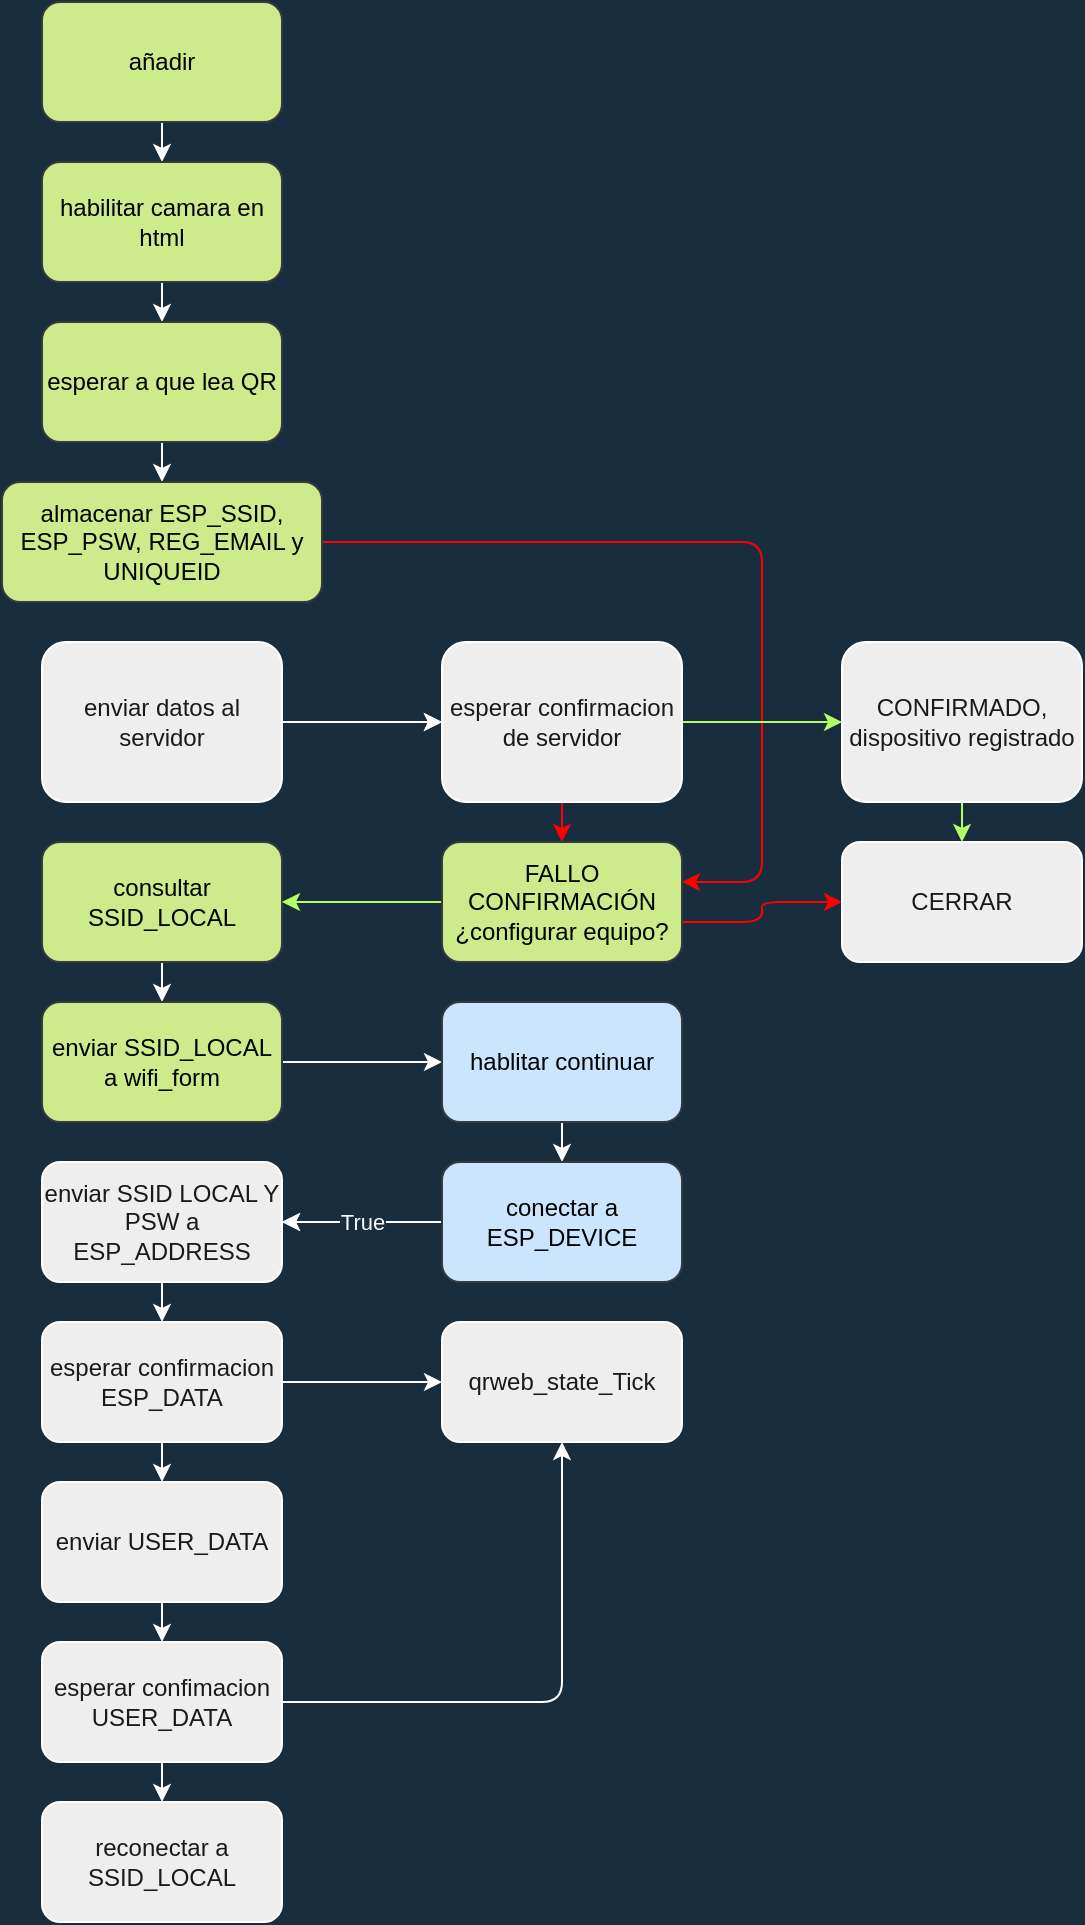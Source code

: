 <mxfile version="14.9.2" type="github">
  <diagram id="zksOzhmgCKHxx3TI2H-X" name="Page-1">
    <mxGraphModel dx="1314" dy="628" grid="1" gridSize="10" guides="1" tooltips="1" connect="1" arrows="1" fold="1" page="1" pageScale="1" pageWidth="850" pageHeight="1100" background="#182E3E" math="0" shadow="0">
      <root>
        <mxCell id="0" />
        <mxCell id="1" parent="0" />
        <mxCell id="tDVwCrI6mQzgKmQ2pOSk-4" value="" style="edgeStyle=orthogonalEdgeStyle;orthogonalLoop=1;jettySize=auto;html=1;labelBackgroundColor=#182E3E;strokeColor=#FFFFFF;fontColor=#FFFFFF;" parent="1" source="tDVwCrI6mQzgKmQ2pOSk-2" target="tDVwCrI6mQzgKmQ2pOSk-3" edge="1">
          <mxGeometry relative="1" as="geometry" />
        </mxCell>
        <mxCell id="tDVwCrI6mQzgKmQ2pOSk-2" value="añadir" style="whiteSpace=wrap;html=1;fillColor=#cdeb8b;strokeColor=#36393d;rounded=1;" parent="1" vertex="1">
          <mxGeometry x="280" y="90" width="120" height="60" as="geometry" />
        </mxCell>
        <mxCell id="tDVwCrI6mQzgKmQ2pOSk-6" value="" style="edgeStyle=orthogonalEdgeStyle;orthogonalLoop=1;jettySize=auto;html=1;labelBackgroundColor=#182E3E;strokeColor=#FFFFFF;fontColor=#FFFFFF;" parent="1" source="tDVwCrI6mQzgKmQ2pOSk-3" target="tDVwCrI6mQzgKmQ2pOSk-5" edge="1">
          <mxGeometry relative="1" as="geometry" />
        </mxCell>
        <mxCell id="tDVwCrI6mQzgKmQ2pOSk-3" value="habilitar camara en html" style="whiteSpace=wrap;html=1;fillColor=#cdeb8b;strokeColor=#36393d;rounded=1;" parent="1" vertex="1">
          <mxGeometry x="280" y="170" width="120" height="60" as="geometry" />
        </mxCell>
        <mxCell id="tDVwCrI6mQzgKmQ2pOSk-8" value="" style="edgeStyle=orthogonalEdgeStyle;orthogonalLoop=1;jettySize=auto;html=1;labelBackgroundColor=#182E3E;strokeColor=#FFFFFF;fontColor=#FFFFFF;" parent="1" source="tDVwCrI6mQzgKmQ2pOSk-5" edge="1">
          <mxGeometry relative="1" as="geometry">
            <mxPoint x="340" y="330" as="targetPoint" />
          </mxGeometry>
        </mxCell>
        <mxCell id="tDVwCrI6mQzgKmQ2pOSk-5" value="esperar a que lea QR" style="whiteSpace=wrap;html=1;fillColor=#cdeb8b;strokeColor=#36393d;rounded=1;" parent="1" vertex="1">
          <mxGeometry x="280" y="250" width="120" height="60" as="geometry" />
        </mxCell>
        <mxCell id="ki0dmFD49OT0H55pM4Ig-3" style="edgeStyle=orthogonalEdgeStyle;rounded=1;orthogonalLoop=1;jettySize=auto;html=1;fontColor=#FFFFFF;strokeColor=#FF0000;" parent="1" source="tDVwCrI6mQzgKmQ2pOSk-7" edge="1">
          <mxGeometry relative="1" as="geometry">
            <mxPoint x="600" y="530" as="targetPoint" />
            <Array as="points">
              <mxPoint x="640" y="360" />
              <mxPoint x="640" y="530" />
              <mxPoint x="600" y="530" />
            </Array>
          </mxGeometry>
        </mxCell>
        <mxCell id="tDVwCrI6mQzgKmQ2pOSk-7" value="almacenar ESP_SSID, ESP_PSW, REG_EMAIL y UNIQUEID" style="whiteSpace=wrap;html=1;fillColor=#cdeb8b;strokeColor=#36393d;rounded=1;" parent="1" vertex="1">
          <mxGeometry x="260" y="330" width="160" height="60" as="geometry" />
        </mxCell>
        <mxCell id="8aqmVkVe9-yHizB2PgtA-2" value="" style="edgeStyle=orthogonalEdgeStyle;orthogonalLoop=1;jettySize=auto;html=1;labelBackgroundColor=#182E3E;strokeColor=#FFFFFF;fontColor=#FFFFFF;" parent="1" source="tDVwCrI6mQzgKmQ2pOSk-9" target="8aqmVkVe9-yHizB2PgtA-1" edge="1">
          <mxGeometry relative="1" as="geometry" />
        </mxCell>
        <mxCell id="ki0dmFD49OT0H55pM4Ig-1" value="" style="edgeStyle=orthogonalEdgeStyle;rounded=1;orthogonalLoop=1;jettySize=auto;html=1;fontColor=#FFFFFF;strokeColor=#FFFFFF;" parent="1" source="tDVwCrI6mQzgKmQ2pOSk-9" target="8aqmVkVe9-yHizB2PgtA-1" edge="1">
          <mxGeometry relative="1" as="geometry" />
        </mxCell>
        <mxCell id="tDVwCrI6mQzgKmQ2pOSk-9" value="enviar datos al servidor" style="whiteSpace=wrap;html=1;fillColor=#EEEEEE;strokeColor=#FFFFFF;fontColor=#1A1A1A;rounded=1;" parent="1" vertex="1">
          <mxGeometry x="280" y="410" width="120" height="80" as="geometry" />
        </mxCell>
        <mxCell id="tDVwCrI6mQzgKmQ2pOSk-14" value="" style="edgeStyle=orthogonalEdgeStyle;orthogonalLoop=1;jettySize=auto;html=1;strokeColor=#FFFFFF;labelBackgroundColor=#182E3E;fontColor=#FFFFFF;" parent="1" source="tDVwCrI6mQzgKmQ2pOSk-11" target="tDVwCrI6mQzgKmQ2pOSk-13" edge="1">
          <mxGeometry relative="1" as="geometry" />
        </mxCell>
        <mxCell id="tDVwCrI6mQzgKmQ2pOSk-11" value="consultar SSID_LOCAL" style="whiteSpace=wrap;html=1;fillColor=#cdeb8b;strokeColor=#36393d;rounded=1;" parent="1" vertex="1">
          <mxGeometry x="280" y="510" width="120" height="60" as="geometry" />
        </mxCell>
        <mxCell id="8aqmVkVe9-yHizB2PgtA-23" value="" style="edgeStyle=orthogonalEdgeStyle;orthogonalLoop=1;jettySize=auto;html=1;labelBackgroundColor=#182E3E;strokeColor=#FFFFFF;fontColor=#FFFFFF;" parent="1" source="tDVwCrI6mQzgKmQ2pOSk-13" target="8aqmVkVe9-yHizB2PgtA-22" edge="1">
          <mxGeometry relative="1" as="geometry" />
        </mxCell>
        <mxCell id="tDVwCrI6mQzgKmQ2pOSk-13" value="enviar SSID_LOCAL a wifi_form" style="whiteSpace=wrap;html=1;fillColor=#cdeb8b;strokeColor=#36393d;rounded=1;" parent="1" vertex="1">
          <mxGeometry x="280" y="590" width="120" height="60" as="geometry" />
        </mxCell>
        <mxCell id="8aqmVkVe9-yHizB2PgtA-35" style="edgeStyle=orthogonalEdgeStyle;orthogonalLoop=1;jettySize=auto;html=1;labelBackgroundColor=#182E3E;strokeColor=#FFFFFF;fontColor=#FFFFFF;" parent="1" source="tDVwCrI6mQzgKmQ2pOSk-19" target="8aqmVkVe9-yHizB2PgtA-10" edge="1">
          <mxGeometry relative="1" as="geometry" />
        </mxCell>
        <mxCell id="tDVwCrI6mQzgKmQ2pOSk-19" value="enviar SSID LOCAL Y PSW a ESP_ADDRESS" style="whiteSpace=wrap;html=1;fillColor=#EEEEEE;strokeColor=#FFFFFF;fontColor=#1A1A1A;rounded=1;" parent="1" vertex="1">
          <mxGeometry x="280" y="670" width="120" height="60" as="geometry" />
        </mxCell>
        <mxCell id="EHgQNs9q6QfJzLf-Yto2-4" value="" style="edgeStyle=orthogonalEdgeStyle;orthogonalLoop=1;jettySize=auto;html=1;labelBackgroundColor=#182E3E;fontColor=#FFFFFF;strokeColor=#B3FF66;" parent="1" source="8aqmVkVe9-yHizB2PgtA-1" target="EHgQNs9q6QfJzLf-Yto2-3" edge="1">
          <mxGeometry relative="1" as="geometry" />
        </mxCell>
        <mxCell id="ki0dmFD49OT0H55pM4Ig-2" style="edgeStyle=orthogonalEdgeStyle;rounded=1;orthogonalLoop=1;jettySize=auto;html=1;entryX=0.5;entryY=0;entryDx=0;entryDy=0;fontColor=#FFFFFF;strokeColor=#FF0000;" parent="1" source="8aqmVkVe9-yHizB2PgtA-1" target="8aqmVkVe9-yHizB2PgtA-6" edge="1">
          <mxGeometry relative="1" as="geometry" />
        </mxCell>
        <mxCell id="8aqmVkVe9-yHizB2PgtA-1" value="esperar confirmacion de servidor" style="whiteSpace=wrap;html=1;fillColor=#EEEEEE;strokeColor=#FFFFFF;fontColor=#1A1A1A;rounded=1;" parent="1" vertex="1">
          <mxGeometry x="480" y="410" width="120" height="80" as="geometry" />
        </mxCell>
        <mxCell id="ki0dmFD49OT0H55pM4Ig-5" value="" style="edgeStyle=orthogonalEdgeStyle;rounded=1;orthogonalLoop=1;jettySize=auto;html=1;fontColor=#FFFFFF;strokeColor=#FF0000;entryX=0;entryY=0.5;entryDx=0;entryDy=0;" parent="1" source="8aqmVkVe9-yHizB2PgtA-6" target="ki0dmFD49OT0H55pM4Ig-4" edge="1">
          <mxGeometry relative="1" as="geometry">
            <Array as="points">
              <mxPoint x="640" y="550" />
              <mxPoint x="640" y="540" />
            </Array>
          </mxGeometry>
        </mxCell>
        <mxCell id="ki0dmFD49OT0H55pM4Ig-8" style="edgeStyle=orthogonalEdgeStyle;rounded=1;orthogonalLoop=1;jettySize=auto;html=1;exitX=0;exitY=0.5;exitDx=0;exitDy=0;entryX=1;entryY=0.5;entryDx=0;entryDy=0;fontColor=#FFFFFF;strokeColor=#B3FF66;" parent="1" source="8aqmVkVe9-yHizB2PgtA-6" target="tDVwCrI6mQzgKmQ2pOSk-11" edge="1">
          <mxGeometry relative="1" as="geometry" />
        </mxCell>
        <mxCell id="8aqmVkVe9-yHizB2PgtA-6" value="FALLO CONFIRMACIÓN&lt;br&gt;¿configurar equipo?" style="whiteSpace=wrap;html=1;fillColor=#cdeb8b;strokeColor=#36393d;rounded=1;" parent="1" vertex="1">
          <mxGeometry x="480" y="510" width="120" height="60" as="geometry" />
        </mxCell>
        <mxCell id="8aqmVkVe9-yHizB2PgtA-13" value="" style="edgeStyle=orthogonalEdgeStyle;orthogonalLoop=1;jettySize=auto;html=1;labelBackgroundColor=#182E3E;strokeColor=#FFFFFF;fontColor=#FFFFFF;" parent="1" source="8aqmVkVe9-yHizB2PgtA-10" target="8aqmVkVe9-yHizB2PgtA-12" edge="1">
          <mxGeometry relative="1" as="geometry" />
        </mxCell>
        <mxCell id="8aqmVkVe9-yHizB2PgtA-20" value="" style="edgeStyle=orthogonalEdgeStyle;orthogonalLoop=1;jettySize=auto;html=1;labelBackgroundColor=#182E3E;strokeColor=#FFFFFF;fontColor=#FFFFFF;" parent="1" source="8aqmVkVe9-yHizB2PgtA-10" target="8aqmVkVe9-yHizB2PgtA-19" edge="1">
          <mxGeometry relative="1" as="geometry" />
        </mxCell>
        <mxCell id="8aqmVkVe9-yHizB2PgtA-10" value="esperar confirmacion ESP_DATA" style="whiteSpace=wrap;html=1;fillColor=#EEEEEE;strokeColor=#FFFFFF;fontColor=#1A1A1A;rounded=1;" parent="1" vertex="1">
          <mxGeometry x="280" y="750" width="120" height="60" as="geometry" />
        </mxCell>
        <mxCell id="8aqmVkVe9-yHizB2PgtA-16" value="" style="edgeStyle=orthogonalEdgeStyle;orthogonalLoop=1;jettySize=auto;html=1;labelBackgroundColor=#182E3E;strokeColor=#FFFFFF;fontColor=#FFFFFF;" parent="1" source="8aqmVkVe9-yHizB2PgtA-12" target="8aqmVkVe9-yHizB2PgtA-15" edge="1">
          <mxGeometry relative="1" as="geometry" />
        </mxCell>
        <mxCell id="8aqmVkVe9-yHizB2PgtA-12" value="enviar USER_DATA" style="whiteSpace=wrap;html=1;fillColor=#EEEEEE;strokeColor=#FFFFFF;fontColor=#1A1A1A;rounded=1;" parent="1" vertex="1">
          <mxGeometry x="280" y="830" width="120" height="60" as="geometry" />
        </mxCell>
        <mxCell id="8aqmVkVe9-yHizB2PgtA-18" value="" style="edgeStyle=orthogonalEdgeStyle;orthogonalLoop=1;jettySize=auto;html=1;labelBackgroundColor=#182E3E;strokeColor=#FFFFFF;fontColor=#FFFFFF;" parent="1" source="8aqmVkVe9-yHizB2PgtA-15" target="8aqmVkVe9-yHizB2PgtA-17" edge="1">
          <mxGeometry relative="1" as="geometry" />
        </mxCell>
        <mxCell id="8aqmVkVe9-yHizB2PgtA-21" style="edgeStyle=orthogonalEdgeStyle;orthogonalLoop=1;jettySize=auto;html=1;labelBackgroundColor=#182E3E;strokeColor=#FFFFFF;fontColor=#FFFFFF;" parent="1" source="8aqmVkVe9-yHizB2PgtA-15" target="8aqmVkVe9-yHizB2PgtA-19" edge="1">
          <mxGeometry relative="1" as="geometry" />
        </mxCell>
        <mxCell id="8aqmVkVe9-yHizB2PgtA-15" value="esperar confimacion USER_DATA" style="whiteSpace=wrap;html=1;fillColor=#EEEEEE;strokeColor=#FFFFFF;fontColor=#1A1A1A;rounded=1;" parent="1" vertex="1">
          <mxGeometry x="280" y="910" width="120" height="60" as="geometry" />
        </mxCell>
        <mxCell id="8aqmVkVe9-yHizB2PgtA-17" value="reconectar a SSID_LOCAL" style="whiteSpace=wrap;html=1;fillColor=#EEEEEE;strokeColor=#FFFFFF;fontColor=#1A1A1A;rounded=1;" parent="1" vertex="1">
          <mxGeometry x="280" y="990" width="120" height="60" as="geometry" />
        </mxCell>
        <mxCell id="8aqmVkVe9-yHizB2PgtA-19" value="qrweb_state_Tick" style="whiteSpace=wrap;html=1;fillColor=#EEEEEE;strokeColor=#FFFFFF;fontColor=#1A1A1A;rounded=1;" parent="1" vertex="1">
          <mxGeometry x="480" y="750" width="120" height="60" as="geometry" />
        </mxCell>
        <mxCell id="8aqmVkVe9-yHizB2PgtA-25" value="" style="edgeStyle=orthogonalEdgeStyle;orthogonalLoop=1;jettySize=auto;html=1;labelBackgroundColor=#182E3E;strokeColor=#FFFFFF;fontColor=#FFFFFF;" parent="1" source="8aqmVkVe9-yHizB2PgtA-22" target="8aqmVkVe9-yHizB2PgtA-24" edge="1">
          <mxGeometry relative="1" as="geometry" />
        </mxCell>
        <mxCell id="8aqmVkVe9-yHizB2PgtA-22" value="hablitar continuar" style="whiteSpace=wrap;html=1;strokeColor=#36393d;fillColor=#cce5ff;rounded=1;" parent="1" vertex="1">
          <mxGeometry x="480" y="590" width="120" height="60" as="geometry" />
        </mxCell>
        <mxCell id="8aqmVkVe9-yHizB2PgtA-29" value="" style="edgeStyle=orthogonalEdgeStyle;orthogonalLoop=1;jettySize=auto;html=1;labelBackgroundColor=#182E3E;strokeColor=#FFFFFF;fontColor=#FFFFFF;" parent="1" source="8aqmVkVe9-yHizB2PgtA-24" target="tDVwCrI6mQzgKmQ2pOSk-19" edge="1">
          <mxGeometry relative="1" as="geometry" />
        </mxCell>
        <mxCell id="8aqmVkVe9-yHizB2PgtA-31" value="True" style="edgeStyle=orthogonalEdgeStyle;orthogonalLoop=1;jettySize=auto;html=1;labelBackgroundColor=#182E3E;strokeColor=#FFFFFF;fontColor=#FFFFFF;" parent="1" source="8aqmVkVe9-yHizB2PgtA-24" target="tDVwCrI6mQzgKmQ2pOSk-19" edge="1">
          <mxGeometry relative="1" as="geometry" />
        </mxCell>
        <mxCell id="8aqmVkVe9-yHizB2PgtA-24" value="conectar a ESP_DEVICE" style="whiteSpace=wrap;html=1;strokeColor=#36393d;fillColor=#cce5ff;rounded=1;" parent="1" vertex="1">
          <mxGeometry x="480" y="670" width="120" height="60" as="geometry" />
        </mxCell>
        <mxCell id="ki0dmFD49OT0H55pM4Ig-6" style="edgeStyle=orthogonalEdgeStyle;rounded=1;orthogonalLoop=1;jettySize=auto;html=1;entryX=0.5;entryY=0;entryDx=0;entryDy=0;fontColor=#FFFFFF;strokeColor=#B3FF66;" parent="1" source="EHgQNs9q6QfJzLf-Yto2-3" target="ki0dmFD49OT0H55pM4Ig-4" edge="1">
          <mxGeometry relative="1" as="geometry" />
        </mxCell>
        <mxCell id="EHgQNs9q6QfJzLf-Yto2-3" value="CONFIRMADO, dispositivo registrado" style="whiteSpace=wrap;html=1;fillColor=#EEEEEE;strokeColor=#FFFFFF;fontColor=#1A1A1A;rounded=1;" parent="1" vertex="1">
          <mxGeometry x="680" y="410" width="120" height="80" as="geometry" />
        </mxCell>
        <mxCell id="ki0dmFD49OT0H55pM4Ig-4" value="CERRAR" style="whiteSpace=wrap;html=1;fillColor=#EEEEEE;strokeColor=#FFFFFF;fontColor=#1A1A1A;rounded=1;" parent="1" vertex="1">
          <mxGeometry x="680" y="510" width="120" height="60" as="geometry" />
        </mxCell>
      </root>
    </mxGraphModel>
  </diagram>
</mxfile>

